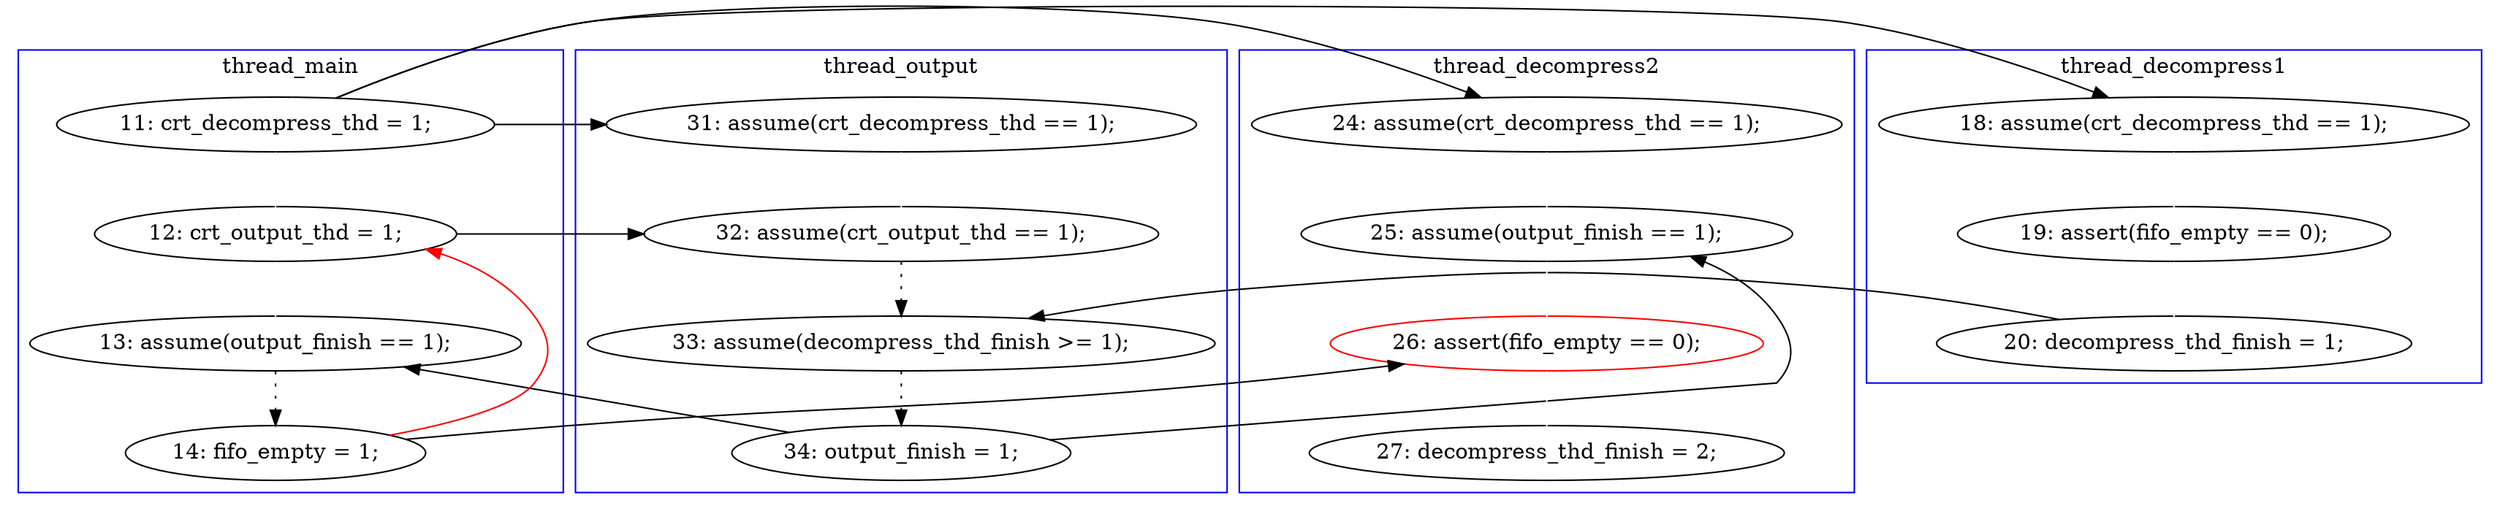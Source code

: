 digraph Counterexample {
	7 -> 16 [color = white, style = solid]
	21 -> 27 [color = black, style = solid, constraint = false]
	7 -> 14 [color = black, style = solid, constraint = false]
	31 -> 34 [color = white, style = solid]
	19 -> 20 [color = black, style = dotted]
	15 -> 18 [color = white, style = solid]
	22 -> 31 [color = white, style = solid]
	27 -> 30 [color = black, style = dotted]
	17 -> 22 [color = white, style = solid]
	30 -> 16 [color = red, style = solid, constraint = false]
	12 -> 15 [color = white, style = solid]
	18 -> 20 [color = black, style = solid, constraint = false]
	30 -> 31 [color = black, style = solid, constraint = false]
	16 -> 19 [color = black, style = solid, constraint = false]
	14 -> 19 [color = white, style = solid]
	20 -> 21 [color = black, style = dotted]
	16 -> 27 [color = white, style = solid]
	7 -> 17 [color = black, style = solid, constraint = false]
	21 -> 22 [color = black, style = solid, constraint = false]
	7 -> 12 [color = black, style = solid, constraint = false]
	subgraph cluster1 {
		label = thread_main
		color = blue
		27  [label = "13: assume(output_finish == 1);"]
		30  [label = "14: fifo_empty = 1;"]
		7  [label = "11: crt_decompress_thd = 1;"]
		16  [label = "12: crt_output_thd = 1;"]
	}
	subgraph cluster3 {
		label = thread_decompress2
		color = blue
		34  [label = "27: decompress_thd_finish = 2;"]
		17  [label = "24: assume(crt_decompress_thd == 1);"]
		31  [label = "26: assert(fifo_empty == 0);", color = red]
		22  [label = "25: assume(output_finish == 1);"]
	}
	subgraph cluster2 {
		label = thread_decompress1
		color = blue
		18  [label = "20: decompress_thd_finish = 1;"]
		12  [label = "18: assume(crt_decompress_thd == 1);"]
		15  [label = "19: assert(fifo_empty == 0);"]
	}
	subgraph cluster4 {
		label = thread_output
		color = blue
		19  [label = "32: assume(crt_output_thd == 1);"]
		14  [label = "31: assume(crt_decompress_thd == 1);"]
		20  [label = "33: assume(decompress_thd_finish >= 1);"]
		21  [label = "34: output_finish = 1;"]
	}
}